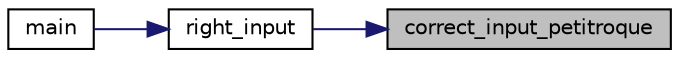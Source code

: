 digraph "correct_input_petitroque"
{
 // LATEX_PDF_SIZE
  edge [fontname="Helvetica",fontsize="10",labelfontname="Helvetica",labelfontsize="10"];
  node [fontname="Helvetica",fontsize="10",shape=record];
  rankdir="RL";
  Node1 [label="correct_input_petitroque",height=0.2,width=0.4,color="black", fillcolor="grey75", style="filled", fontcolor="black",tooltip="On vérifie si la commande rentrée est correcte pour le petit roque."];
  Node1 -> Node2 [dir="back",color="midnightblue",fontsize="10",style="solid",fontname="Helvetica"];
  Node2 [label="right_input",height=0.2,width=0.4,color="black", fillcolor="white", style="filled",URL="$dd/d66/echecs_8cpp.html#abcad6571107dc5263f7cab498de642b4",tooltip="On vérifie si la commande rentrée est correcte et renvoie le numéro du déplacement."];
  Node2 -> Node3 [dir="back",color="midnightblue",fontsize="10",style="solid",fontname="Helvetica"];
  Node3 [label="main",height=0.2,width=0.4,color="black", fillcolor="white", style="filled",URL="$dd/d66/echecs_8cpp.html#ae66f6b31b5ad750f1fe042a706a4e3d4",tooltip=" "];
}
